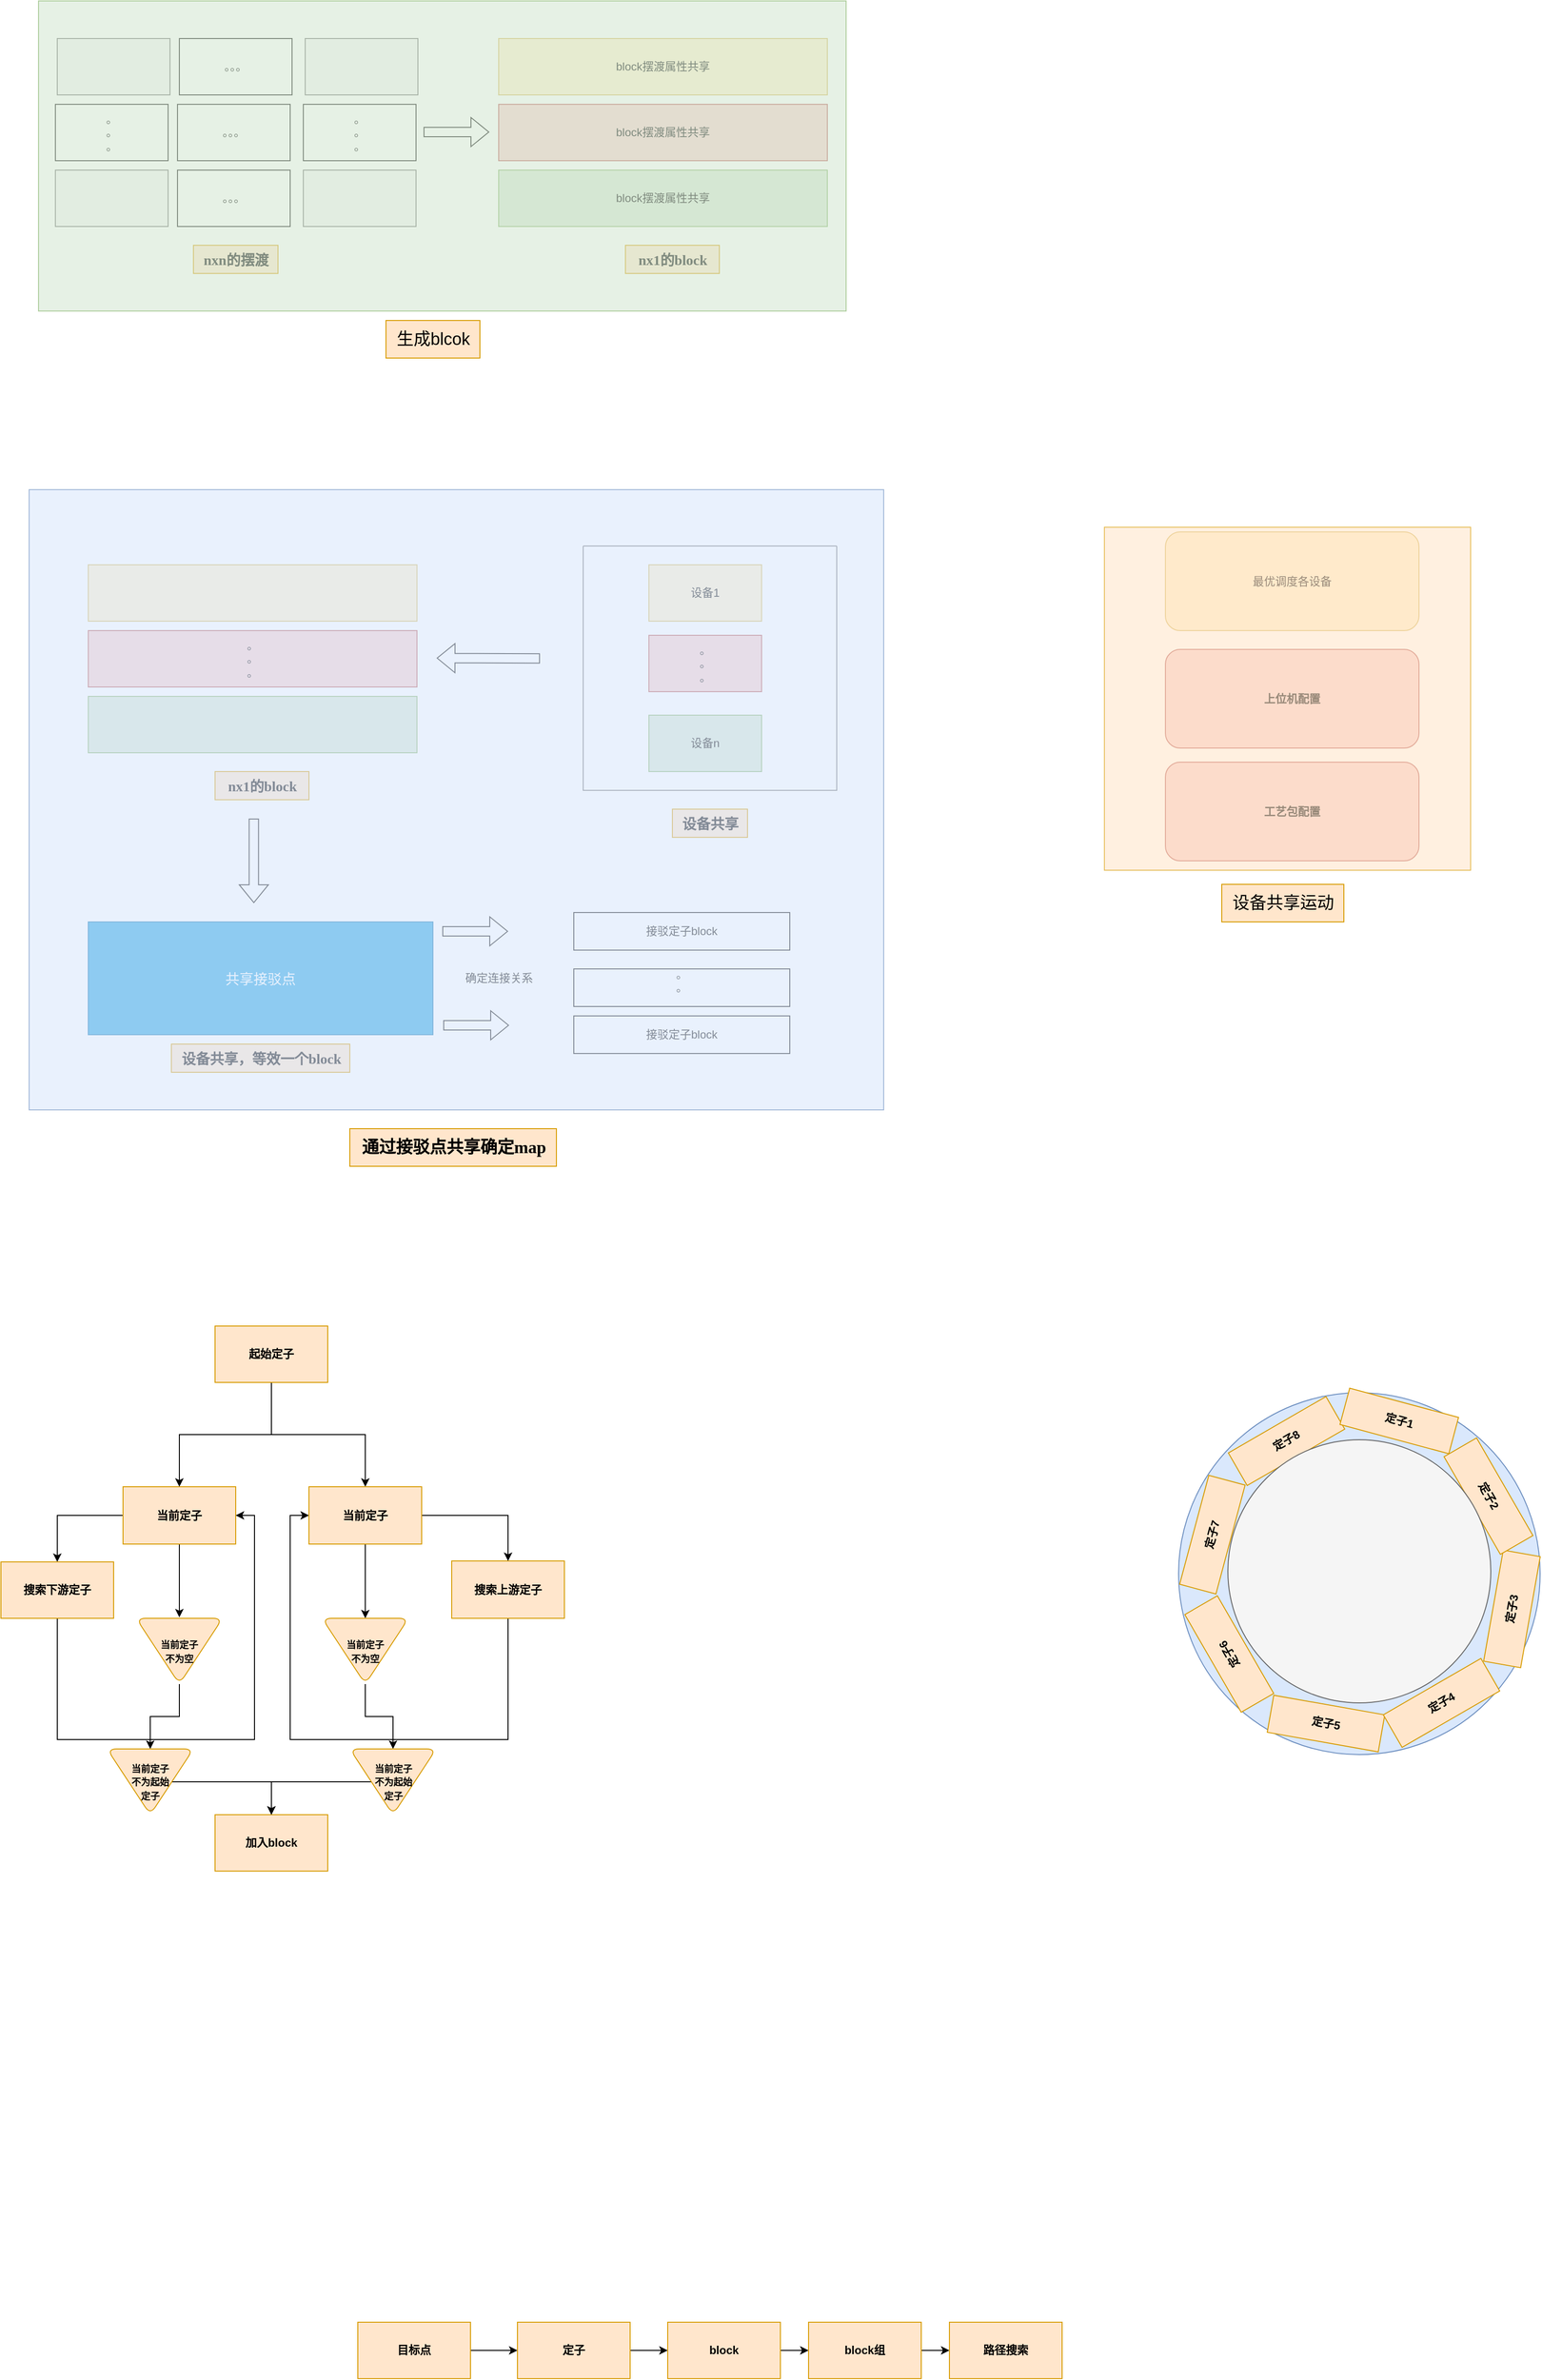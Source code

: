 <mxfile version="24.4.0" type="github">
  <diagram name="第 1 页" id="zExZqhCdpJbOOspbFR_4">
    <mxGraphModel dx="1500" dy="769" grid="1" gridSize="10" guides="1" tooltips="1" connect="1" arrows="1" fold="1" page="1" pageScale="1" pageWidth="827" pageHeight="1169" math="0" shadow="0">
      <root>
        <mxCell id="0" />
        <mxCell id="1" parent="0" />
        <mxCell id="PSN9rO1ErE_UoYPw0t48-1" value="" style="rounded=0;whiteSpace=wrap;html=1;fillColor=#f5f5f5;fontColor=#333333;strokeColor=#666666;" vertex="1" parent="1">
          <mxGeometry x="150" y="120" width="120" height="60" as="geometry" />
        </mxCell>
        <mxCell id="PSN9rO1ErE_UoYPw0t48-2" value="。。。" style="rounded=0;whiteSpace=wrap;html=1;" vertex="1" parent="1">
          <mxGeometry x="280" y="120" width="120" height="60" as="geometry" />
        </mxCell>
        <mxCell id="PSN9rO1ErE_UoYPw0t48-3" value="" style="rounded=0;whiteSpace=wrap;html=1;fillColor=#f5f5f5;fontColor=#333333;strokeColor=#666666;" vertex="1" parent="1">
          <mxGeometry x="414" y="120" width="120" height="60" as="geometry" />
        </mxCell>
        <mxCell id="PSN9rO1ErE_UoYPw0t48-4" value="&lt;div&gt;。&lt;/div&gt;&lt;div&gt;。&lt;/div&gt;&lt;div&gt;。&lt;br&gt;&lt;/div&gt;" style="rounded=0;whiteSpace=wrap;html=1;" vertex="1" parent="1">
          <mxGeometry x="148" y="190" width="120" height="60" as="geometry" />
        </mxCell>
        <mxCell id="PSN9rO1ErE_UoYPw0t48-5" value="。。。" style="rounded=0;whiteSpace=wrap;html=1;" vertex="1" parent="1">
          <mxGeometry x="278" y="190" width="120" height="60" as="geometry" />
        </mxCell>
        <mxCell id="PSN9rO1ErE_UoYPw0t48-6" value="&lt;div&gt;。&lt;/div&gt;&lt;div&gt;。&lt;/div&gt;&lt;div&gt;。&lt;br&gt;&lt;/div&gt;" style="rounded=0;whiteSpace=wrap;html=1;" vertex="1" parent="1">
          <mxGeometry x="412" y="190" width="120" height="60" as="geometry" />
        </mxCell>
        <mxCell id="PSN9rO1ErE_UoYPw0t48-7" value="" style="rounded=0;whiteSpace=wrap;html=1;fillColor=#f5f5f5;fontColor=#333333;strokeColor=#666666;" vertex="1" parent="1">
          <mxGeometry x="148" y="260" width="120" height="60" as="geometry" />
        </mxCell>
        <mxCell id="PSN9rO1ErE_UoYPw0t48-8" value="。。。" style="rounded=0;whiteSpace=wrap;html=1;" vertex="1" parent="1">
          <mxGeometry x="278" y="260" width="120" height="60" as="geometry" />
        </mxCell>
        <mxCell id="PSN9rO1ErE_UoYPw0t48-9" value="" style="rounded=0;whiteSpace=wrap;html=1;fillColor=#f5f5f5;fontColor=#333333;strokeColor=#666666;" vertex="1" parent="1">
          <mxGeometry x="412" y="260" width="120" height="60" as="geometry" />
        </mxCell>
        <mxCell id="PSN9rO1ErE_UoYPw0t48-10" value="&lt;font size=&quot;1&quot; face=&quot;Times New Roman&quot;&gt;&lt;b style=&quot;font-size: 15px;&quot;&gt;nxn的摆渡&lt;/b&gt;&lt;/font&gt;" style="text;html=1;align=center;verticalAlign=middle;resizable=0;points=[];autosize=1;strokeColor=#d79b00;fillColor=#ffe6cc;" vertex="1" parent="1">
          <mxGeometry x="295" y="340" width="90" height="30" as="geometry" />
        </mxCell>
        <mxCell id="PSN9rO1ErE_UoYPw0t48-13" value="block摆渡属性共享" style="rounded=0;whiteSpace=wrap;html=1;fillColor=#fff2cc;strokeColor=#d6b656;" vertex="1" parent="1">
          <mxGeometry x="620" y="120" width="350" height="60" as="geometry" />
        </mxCell>
        <mxCell id="PSN9rO1ErE_UoYPw0t48-16" value="" style="shape=flexArrow;endArrow=classic;html=1;rounded=0;" edge="1" parent="1">
          <mxGeometry width="50" height="50" relative="1" as="geometry">
            <mxPoint x="540" y="219.5" as="sourcePoint" />
            <mxPoint x="610" y="219.5" as="targetPoint" />
            <Array as="points">
              <mxPoint x="610" y="219.5" />
            </Array>
          </mxGeometry>
        </mxCell>
        <mxCell id="PSN9rO1ErE_UoYPw0t48-17" value="&lt;font size=&quot;1&quot; face=&quot;Times New Roman&quot;&gt;&lt;b style=&quot;font-size: 15px;&quot;&gt;nx1的block&lt;/b&gt;&lt;/font&gt;" style="text;html=1;align=center;verticalAlign=middle;resizable=0;points=[];autosize=1;strokeColor=#d79b00;fillColor=#ffe6cc;" vertex="1" parent="1">
          <mxGeometry x="755" y="340" width="100" height="30" as="geometry" />
        </mxCell>
        <mxCell id="PSN9rO1ErE_UoYPw0t48-18" value="block摆渡属性共享" style="rounded=0;whiteSpace=wrap;html=1;fillColor=#f8cecc;strokeColor=#b85450;" vertex="1" parent="1">
          <mxGeometry x="620" y="190" width="350" height="60" as="geometry" />
        </mxCell>
        <mxCell id="PSN9rO1ErE_UoYPw0t48-19" value="block摆渡属性共享" style="rounded=0;whiteSpace=wrap;html=1;fillColor=#d5e8d4;strokeColor=#82b366;" vertex="1" parent="1">
          <mxGeometry x="620" y="260" width="350" height="60" as="geometry" />
        </mxCell>
        <mxCell id="PSN9rO1ErE_UoYPw0t48-23" value="" style="rounded=0;whiteSpace=wrap;html=1;fillColor=#fff2cc;strokeColor=#d6b656;" vertex="1" parent="1">
          <mxGeometry x="183" y="680" width="350" height="60" as="geometry" />
        </mxCell>
        <mxCell id="PSN9rO1ErE_UoYPw0t48-24" value="&lt;font size=&quot;1&quot; face=&quot;Times New Roman&quot;&gt;&lt;b style=&quot;font-size: 15px;&quot;&gt;nx1的block&lt;/b&gt;&lt;/font&gt;" style="text;html=1;align=center;verticalAlign=middle;resizable=0;points=[];autosize=1;strokeColor=#d79b00;fillColor=#ffe6cc;" vertex="1" parent="1">
          <mxGeometry x="318" y="900" width="100" height="30" as="geometry" />
        </mxCell>
        <mxCell id="PSN9rO1ErE_UoYPw0t48-25" value="&lt;div&gt;。&lt;/div&gt;&lt;div&gt;。&lt;/div&gt;&lt;div&gt;。&lt;/div&gt;" style="rounded=0;whiteSpace=wrap;html=1;fillColor=#f8cecc;strokeColor=#b85450;" vertex="1" parent="1">
          <mxGeometry x="183" y="750" width="350" height="60" as="geometry" />
        </mxCell>
        <mxCell id="PSN9rO1ErE_UoYPw0t48-26" value="" style="rounded=0;whiteSpace=wrap;html=1;fillColor=#d5e8d4;strokeColor=#82b366;" vertex="1" parent="1">
          <mxGeometry x="183" y="820" width="350" height="60" as="geometry" />
        </mxCell>
        <mxCell id="PSN9rO1ErE_UoYPw0t48-28" value="" style="swimlane;startSize=0;fillColor=#f5f5f5;strokeColor=#666666;fontColor=#333333;" vertex="1" parent="1">
          <mxGeometry x="710" y="660" width="270" height="260" as="geometry" />
        </mxCell>
        <mxCell id="PSN9rO1ErE_UoYPw0t48-29" value="设备1" style="whiteSpace=wrap;html=1;fillColor=#fff2cc;strokeColor=#d6b656;" vertex="1" parent="PSN9rO1ErE_UoYPw0t48-28">
          <mxGeometry x="70" y="20" width="120" height="60" as="geometry" />
        </mxCell>
        <mxCell id="PSN9rO1ErE_UoYPw0t48-30" value="&lt;div&gt;。&lt;/div&gt;&lt;div&gt;。&lt;/div&gt;&lt;div&gt;。&lt;/div&gt;" style="whiteSpace=wrap;html=1;fillColor=#f8cecc;strokeColor=#b85450;" vertex="1" parent="PSN9rO1ErE_UoYPw0t48-28">
          <mxGeometry x="70" y="95" width="120" height="60" as="geometry" />
        </mxCell>
        <mxCell id="PSN9rO1ErE_UoYPw0t48-32" value="设备n" style="whiteSpace=wrap;html=1;fillColor=#d5e8d4;strokeColor=#82b366;" vertex="1" parent="PSN9rO1ErE_UoYPw0t48-28">
          <mxGeometry x="70" y="180" width="120" height="60" as="geometry" />
        </mxCell>
        <mxCell id="PSN9rO1ErE_UoYPw0t48-33" value="&lt;font style=&quot;font-size: 15px;&quot; face=&quot;Times New Roman&quot;&gt;&lt;b&gt;设备共享&lt;/b&gt;&lt;/font&gt;" style="text;html=1;align=center;verticalAlign=middle;resizable=0;points=[];autosize=1;strokeColor=#d79b00;fillColor=#ffe6cc;" vertex="1" parent="1">
          <mxGeometry x="805" y="940" width="80" height="30" as="geometry" />
        </mxCell>
        <mxCell id="PSN9rO1ErE_UoYPw0t48-34" value="" style="shape=flexArrow;endArrow=classic;html=1;rounded=0;" edge="1" parent="1">
          <mxGeometry width="50" height="50" relative="1" as="geometry">
            <mxPoint x="664" y="779.58" as="sourcePoint" />
            <mxPoint x="554" y="779.29" as="targetPoint" />
            <Array as="points">
              <mxPoint x="664" y="779.58" />
            </Array>
          </mxGeometry>
        </mxCell>
        <mxCell id="PSN9rO1ErE_UoYPw0t48-37" value="&lt;font style=&quot;font-size: 15px;&quot;&gt;共享接驳点&lt;/font&gt;" style="rounded=0;whiteSpace=wrap;html=1;fillColor=#1ba1e2;fontColor=#ffffff;strokeColor=#006EAF;" vertex="1" parent="1">
          <mxGeometry x="183" y="1060" width="367" height="120" as="geometry" />
        </mxCell>
        <mxCell id="PSN9rO1ErE_UoYPw0t48-40" value="" style="shape=flexArrow;endArrow=classic;html=1;rounded=0;" edge="1" parent="1">
          <mxGeometry width="50" height="50" relative="1" as="geometry">
            <mxPoint x="359.29" y="950" as="sourcePoint" />
            <mxPoint x="359.29" y="1040" as="targetPoint" />
          </mxGeometry>
        </mxCell>
        <mxCell id="PSN9rO1ErE_UoYPw0t48-41" value="&lt;font style=&quot;font-size: 15px;&quot; face=&quot;Times New Roman&quot;&gt;&lt;b&gt;设备共享，等效一个block&lt;/b&gt;&lt;/font&gt;" style="text;html=1;align=center;verticalAlign=middle;resizable=0;points=[];autosize=1;strokeColor=#d79b00;fillColor=#ffe6cc;" vertex="1" parent="1">
          <mxGeometry x="271.5" y="1190" width="190" height="30" as="geometry" />
        </mxCell>
        <mxCell id="PSN9rO1ErE_UoYPw0t48-43" value="" style="shape=flexArrow;endArrow=classic;html=1;rounded=0;" edge="1" parent="1">
          <mxGeometry width="50" height="50" relative="1" as="geometry">
            <mxPoint x="560" y="1070" as="sourcePoint" />
            <mxPoint x="630" y="1070" as="targetPoint" />
            <Array as="points">
              <mxPoint x="630" y="1070" />
            </Array>
          </mxGeometry>
        </mxCell>
        <mxCell id="PSN9rO1ErE_UoYPw0t48-44" value="" style="shape=flexArrow;endArrow=classic;html=1;rounded=0;" edge="1" parent="1">
          <mxGeometry width="50" height="50" relative="1" as="geometry">
            <mxPoint x="561" y="1170" as="sourcePoint" />
            <mxPoint x="631" y="1170" as="targetPoint" />
            <Array as="points">
              <mxPoint x="631" y="1170" />
            </Array>
          </mxGeometry>
        </mxCell>
        <mxCell id="PSN9rO1ErE_UoYPw0t48-45" value="接驳定子block" style="rounded=0;whiteSpace=wrap;html=1;" vertex="1" parent="1">
          <mxGeometry x="700" y="1050" width="230" height="40" as="geometry" />
        </mxCell>
        <mxCell id="PSN9rO1ErE_UoYPw0t48-46" value="&lt;div&gt;。&lt;/div&gt;&lt;div&gt;。&lt;/div&gt;&lt;div&gt;&lt;br&gt;&lt;/div&gt;" style="rounded=0;whiteSpace=wrap;html=1;" vertex="1" parent="1">
          <mxGeometry x="700" y="1110" width="230" height="40" as="geometry" />
        </mxCell>
        <mxCell id="PSN9rO1ErE_UoYPw0t48-47" value="接驳定子block" style="rounded=0;whiteSpace=wrap;html=1;" vertex="1" parent="1">
          <mxGeometry x="700" y="1160" width="230" height="40" as="geometry" />
        </mxCell>
        <mxCell id="PSN9rO1ErE_UoYPw0t48-48" value="确定连接关系" style="text;html=1;align=center;verticalAlign=middle;resizable=0;points=[];autosize=1;" vertex="1" parent="1">
          <mxGeometry x="570" y="1105" width="100" height="30" as="geometry" />
        </mxCell>
        <mxCell id="PSN9rO1ErE_UoYPw0t48-53" value="" style="rounded=0;whiteSpace=wrap;html=1;opacity=60;fillColor=#dae8fc;strokeColor=#6c8ebf;" vertex="1" parent="1">
          <mxGeometry x="120" y="600" width="910" height="660" as="geometry" />
        </mxCell>
        <mxCell id="PSN9rO1ErE_UoYPw0t48-54" value="&lt;font style=&quot;font-size: 18px;&quot; face=&quot;Times New Roman&quot;&gt;&lt;b&gt;通过接驳点共享确定map&lt;/b&gt;&lt;/font&gt;" style="text;html=1;align=center;verticalAlign=middle;resizable=0;points=[];autosize=1;strokeColor=#d79b00;fillColor=#ffe6cc;" vertex="1" parent="1">
          <mxGeometry x="461.5" y="1280" width="220" height="40" as="geometry" />
        </mxCell>
        <mxCell id="PSN9rO1ErE_UoYPw0t48-55" value="" style="rounded=0;whiteSpace=wrap;html=1;fillColor=#d5e8d4;strokeColor=#82b366;opacity=60;" vertex="1" parent="1">
          <mxGeometry x="130" y="80" width="860" height="330" as="geometry" />
        </mxCell>
        <mxCell id="PSN9rO1ErE_UoYPw0t48-56" value="&lt;font style=&quot;font-size: 18px;&quot;&gt;生成blcok&lt;/font&gt;" style="text;html=1;align=center;verticalAlign=middle;resizable=0;points=[];autosize=1;strokeColor=#d79b00;fillColor=#ffe6cc;" vertex="1" parent="1">
          <mxGeometry x="500" y="420" width="100" height="40" as="geometry" />
        </mxCell>
        <mxCell id="PSN9rO1ErE_UoYPw0t48-58" value="最优调度各设备" style="rounded=1;whiteSpace=wrap;html=1;fillColor=#fff2cc;strokeColor=#d6b656;" vertex="1" parent="1">
          <mxGeometry x="1330" y="645" width="270" height="105" as="geometry" />
        </mxCell>
        <mxCell id="PSN9rO1ErE_UoYPw0t48-59" value="上位机配置" style="rounded=1;whiteSpace=wrap;html=1;fillColor=#f8cecc;strokeColor=#b85450;fontStyle=1" vertex="1" parent="1">
          <mxGeometry x="1330" y="770" width="270" height="105" as="geometry" />
        </mxCell>
        <mxCell id="PSN9rO1ErE_UoYPw0t48-62" value="&lt;font style=&quot;font-size: 18px;&quot;&gt;设备共享运动&lt;/font&gt;" style="text;html=1;align=center;verticalAlign=middle;resizable=0;points=[];autosize=1;strokeColor=#d79b00;fillColor=#ffe6cc;" vertex="1" parent="1">
          <mxGeometry x="1390" y="1020" width="130" height="40" as="geometry" />
        </mxCell>
        <mxCell id="PSN9rO1ErE_UoYPw0t48-64" value="工艺包配置" style="rounded=1;whiteSpace=wrap;html=1;fillColor=#f8cecc;strokeColor=#b85450;fontStyle=1" vertex="1" parent="1">
          <mxGeometry x="1330" y="890" width="270" height="105" as="geometry" />
        </mxCell>
        <mxCell id="PSN9rO1ErE_UoYPw0t48-65" value="" style="rounded=0;whiteSpace=wrap;html=1;strokeColor=#d79b00;align=center;verticalAlign=middle;fontFamily=Helvetica;fontSize=12;fontColor=default;fontStyle=1;fillColor=#ffe6cc;opacity=60;" vertex="1" parent="1">
          <mxGeometry x="1265" y="640" width="390" height="365" as="geometry" />
        </mxCell>
        <mxCell id="PSN9rO1ErE_UoYPw0t48-80" value="" style="ellipse;whiteSpace=wrap;html=1;aspect=fixed;rounded=1;strokeColor=#6c8ebf;align=center;verticalAlign=middle;fontFamily=Helvetica;fontSize=12;fontStyle=1;fillColor=#dae8fc;" vertex="1" parent="1">
          <mxGeometry x="1344" y="1561" width="385" height="385" as="geometry" />
        </mxCell>
        <mxCell id="PSN9rO1ErE_UoYPw0t48-81" value="定子8" style="rounded=0;whiteSpace=wrap;html=1;strokeColor=#d79b00;align=center;verticalAlign=middle;fontFamily=Helvetica;fontSize=12;fontColor=default;fontStyle=1;fillColor=#ffe6cc;rotation=-30;" vertex="1" parent="1">
          <mxGeometry x="1399" y="1592.34" width="120" height="40" as="geometry" />
        </mxCell>
        <mxCell id="PSN9rO1ErE_UoYPw0t48-82" value="定子7" style="rounded=0;whiteSpace=wrap;html=1;strokeColor=#d79b00;align=center;verticalAlign=middle;fontFamily=Helvetica;fontSize=12;fontColor=default;fontStyle=1;fillColor=#ffe6cc;rotation=-75;" vertex="1" parent="1">
          <mxGeometry x="1320" y="1692" width="120" height="40" as="geometry" />
        </mxCell>
        <mxCell id="PSN9rO1ErE_UoYPw0t48-83" value="定子6" style="rounded=0;whiteSpace=wrap;html=1;strokeColor=#d79b00;align=center;verticalAlign=middle;fontFamily=Helvetica;fontSize=12;fontColor=default;fontStyle=1;fillColor=#ffe6cc;rotation=-120;" vertex="1" parent="1">
          <mxGeometry x="1338" y="1819" width="120" height="40" as="geometry" />
        </mxCell>
        <mxCell id="PSN9rO1ErE_UoYPw0t48-84" value="定子5" style="rounded=0;whiteSpace=wrap;html=1;strokeColor=#d79b00;align=center;verticalAlign=middle;fontFamily=Helvetica;fontSize=12;fontColor=default;fontStyle=1;fillColor=#ffe6cc;rotation=10;" vertex="1" parent="1">
          <mxGeometry x="1441" y="1893" width="120" height="40" as="geometry" />
        </mxCell>
        <mxCell id="PSN9rO1ErE_UoYPw0t48-85" value="定子4" style="rounded=0;whiteSpace=wrap;html=1;strokeColor=#d79b00;align=center;verticalAlign=middle;fontFamily=Helvetica;fontSize=12;fontColor=default;fontStyle=1;fillColor=#ffe6cc;rotation=-30;" vertex="1" parent="1">
          <mxGeometry x="1564" y="1871" width="120" height="40" as="geometry" />
        </mxCell>
        <mxCell id="PSN9rO1ErE_UoYPw0t48-86" value="定子3" style="rounded=0;whiteSpace=wrap;html=1;strokeColor=#d79b00;align=center;verticalAlign=middle;fontFamily=Helvetica;fontSize=12;fontColor=default;fontStyle=1;fillColor=#ffe6cc;rotation=-80;" vertex="1" parent="1">
          <mxGeometry x="1639" y="1771" width="120" height="40" as="geometry" />
        </mxCell>
        <mxCell id="PSN9rO1ErE_UoYPw0t48-87" value="定子2" style="rounded=0;whiteSpace=wrap;html=1;strokeColor=#d79b00;align=center;verticalAlign=middle;fontFamily=Helvetica;fontSize=12;fontColor=default;fontStyle=1;fillColor=#ffe6cc;rotation=60;" vertex="1" parent="1">
          <mxGeometry x="1614" y="1651" width="120" height="40" as="geometry" />
        </mxCell>
        <mxCell id="PSN9rO1ErE_UoYPw0t48-88" value="定子1" style="rounded=0;whiteSpace=wrap;html=1;strokeColor=#d79b00;align=center;verticalAlign=middle;fontFamily=Helvetica;fontSize=12;fontColor=default;fontStyle=1;fillColor=#ffe6cc;rotation=15;" vertex="1" parent="1">
          <mxGeometry x="1519" y="1571" width="120" height="40" as="geometry" />
        </mxCell>
        <mxCell id="PSN9rO1ErE_UoYPw0t48-90" value="" style="ellipse;whiteSpace=wrap;html=1;aspect=fixed;rounded=1;strokeColor=#666666;align=center;verticalAlign=middle;fontFamily=Helvetica;fontSize=12;fontColor=#333333;fontStyle=1;fillColor=#f5f5f5;" vertex="1" parent="1">
          <mxGeometry x="1396.5" y="1611" width="280" height="280" as="geometry" />
        </mxCell>
        <mxCell id="PSN9rO1ErE_UoYPw0t48-93" value="" style="edgeStyle=orthogonalEdgeStyle;rounded=0;orthogonalLoop=1;jettySize=auto;html=1;fontFamily=Helvetica;fontSize=12;fontColor=default;fontStyle=1;" edge="1" parent="1" source="PSN9rO1ErE_UoYPw0t48-91" target="PSN9rO1ErE_UoYPw0t48-92">
          <mxGeometry relative="1" as="geometry" />
        </mxCell>
        <mxCell id="PSN9rO1ErE_UoYPw0t48-140" style="edgeStyle=orthogonalEdgeStyle;rounded=0;orthogonalLoop=1;jettySize=auto;html=1;fontFamily=Helvetica;fontSize=12;fontColor=default;fontStyle=1;" edge="1" parent="1" source="PSN9rO1ErE_UoYPw0t48-91">
          <mxGeometry relative="1" as="geometry">
            <mxPoint x="280" y="1800" as="targetPoint" />
          </mxGeometry>
        </mxCell>
        <mxCell id="PSN9rO1ErE_UoYPw0t48-91" value="当前定子" style="rounded=0;whiteSpace=wrap;html=1;strokeColor=#d79b00;align=center;verticalAlign=middle;fontFamily=Helvetica;fontSize=12;fontColor=default;fontStyle=1;fillColor=#ffe6cc;" vertex="1" parent="1">
          <mxGeometry x="220" y="1661" width="120" height="61" as="geometry" />
        </mxCell>
        <mxCell id="PSN9rO1ErE_UoYPw0t48-118" style="edgeStyle=orthogonalEdgeStyle;rounded=0;orthogonalLoop=1;jettySize=auto;html=1;fontFamily=Helvetica;fontSize=12;fontColor=default;fontStyle=1;entryX=1;entryY=0.5;entryDx=0;entryDy=0;" edge="1" parent="1" source="PSN9rO1ErE_UoYPw0t48-92" target="PSN9rO1ErE_UoYPw0t48-91">
          <mxGeometry relative="1" as="geometry">
            <mxPoint x="70" y="2050" as="targetPoint" />
            <Array as="points">
              <mxPoint x="150" y="1930" />
              <mxPoint x="360" y="1930" />
              <mxPoint x="360" y="1692" />
            </Array>
          </mxGeometry>
        </mxCell>
        <mxCell id="PSN9rO1ErE_UoYPw0t48-92" value="搜索下游定子" style="whiteSpace=wrap;html=1;fillColor=#ffe6cc;strokeColor=#d79b00;rounded=0;fontStyle=1;align=center;verticalAlign=middle;fontFamily=Helvetica;fontSize=12;fontColor=default;" vertex="1" parent="1">
          <mxGeometry x="90" y="1741" width="120" height="60" as="geometry" />
        </mxCell>
        <mxCell id="PSN9rO1ErE_UoYPw0t48-125" style="edgeStyle=orthogonalEdgeStyle;rounded=0;orthogonalLoop=1;jettySize=auto;html=1;entryX=0;entryY=0.5;entryDx=0;entryDy=0;fontFamily=Helvetica;fontSize=12;fontColor=default;fontStyle=1;" edge="1" parent="1" source="PSN9rO1ErE_UoYPw0t48-94" target="PSN9rO1ErE_UoYPw0t48-119">
          <mxGeometry relative="1" as="geometry">
            <Array as="points">
              <mxPoint x="630" y="1930" />
              <mxPoint x="398" y="1930" />
              <mxPoint x="398" y="1692" />
            </Array>
          </mxGeometry>
        </mxCell>
        <mxCell id="PSN9rO1ErE_UoYPw0t48-94" value="搜索上游定子" style="rounded=0;whiteSpace=wrap;html=1;strokeColor=#d79b00;align=center;verticalAlign=middle;fontFamily=Helvetica;fontSize=12;fontColor=default;fontStyle=1;fillColor=#ffe6cc;" vertex="1" parent="1">
          <mxGeometry x="570" y="1740" width="120" height="61" as="geometry" />
        </mxCell>
        <mxCell id="PSN9rO1ErE_UoYPw0t48-115" value="" style="edgeStyle=orthogonalEdgeStyle;rounded=0;orthogonalLoop=1;jettySize=auto;html=1;fontFamily=Helvetica;fontSize=12;fontColor=default;fontStyle=1;" edge="1" parent="1" source="PSN9rO1ErE_UoYPw0t48-114" target="PSN9rO1ErE_UoYPw0t48-91">
          <mxGeometry relative="1" as="geometry" />
        </mxCell>
        <mxCell id="PSN9rO1ErE_UoYPw0t48-120" style="edgeStyle=orthogonalEdgeStyle;rounded=0;orthogonalLoop=1;jettySize=auto;html=1;entryX=0.5;entryY=0;entryDx=0;entryDy=0;fontFamily=Helvetica;fontSize=12;fontColor=default;fontStyle=1;" edge="1" parent="1" source="PSN9rO1ErE_UoYPw0t48-114" target="PSN9rO1ErE_UoYPw0t48-119">
          <mxGeometry relative="1" as="geometry" />
        </mxCell>
        <mxCell id="PSN9rO1ErE_UoYPw0t48-114" value="起始定子" style="whiteSpace=wrap;html=1;fillColor=#ffe6cc;strokeColor=#d79b00;rounded=0;fontStyle=1;" vertex="1" parent="1">
          <mxGeometry x="318" y="1490" width="120" height="60" as="geometry" />
        </mxCell>
        <mxCell id="PSN9rO1ErE_UoYPw0t48-116" value="加入block" style="whiteSpace=wrap;html=1;fillColor=#ffe6cc;strokeColor=#d79b00;rounded=0;fontStyle=1;" vertex="1" parent="1">
          <mxGeometry x="318" y="2010" width="120" height="60" as="geometry" />
        </mxCell>
        <mxCell id="PSN9rO1ErE_UoYPw0t48-122" style="edgeStyle=orthogonalEdgeStyle;rounded=0;orthogonalLoop=1;jettySize=auto;html=1;entryX=0.5;entryY=0;entryDx=0;entryDy=0;fontFamily=Helvetica;fontSize=12;fontColor=default;fontStyle=1;" edge="1" parent="1" source="PSN9rO1ErE_UoYPw0t48-119" target="PSN9rO1ErE_UoYPw0t48-94">
          <mxGeometry relative="1" as="geometry" />
        </mxCell>
        <mxCell id="PSN9rO1ErE_UoYPw0t48-141" style="edgeStyle=orthogonalEdgeStyle;rounded=0;orthogonalLoop=1;jettySize=auto;html=1;entryX=0;entryY=0.5;entryDx=0;entryDy=0;fontFamily=Helvetica;fontSize=12;fontColor=default;fontStyle=1;" edge="1" parent="1" source="PSN9rO1ErE_UoYPw0t48-119" target="PSN9rO1ErE_UoYPw0t48-130">
          <mxGeometry relative="1" as="geometry" />
        </mxCell>
        <mxCell id="PSN9rO1ErE_UoYPw0t48-119" value="当前定子" style="rounded=0;whiteSpace=wrap;html=1;strokeColor=#d79b00;align=center;verticalAlign=middle;fontFamily=Helvetica;fontSize=12;fontColor=default;fontStyle=1;fillColor=#ffe6cc;" vertex="1" parent="1">
          <mxGeometry x="418" y="1661" width="120" height="61" as="geometry" />
        </mxCell>
        <mxCell id="PSN9rO1ErE_UoYPw0t48-142" style="edgeStyle=orthogonalEdgeStyle;rounded=0;orthogonalLoop=1;jettySize=auto;html=1;entryX=0;entryY=0.5;entryDx=0;entryDy=0;fontFamily=Helvetica;fontSize=12;fontColor=default;fontStyle=1;" edge="1" parent="1" source="PSN9rO1ErE_UoYPw0t48-129" target="PSN9rO1ErE_UoYPw0t48-135">
          <mxGeometry relative="1" as="geometry" />
        </mxCell>
        <mxCell id="PSN9rO1ErE_UoYPw0t48-129" value="&lt;div&gt;&lt;font style=&quot;font-size: 10px;&quot;&gt;当前定子&lt;/font&gt;&lt;/div&gt;&lt;div&gt;&lt;font style=&quot;font-size: 10px;&quot;&gt;不为空&lt;/font&gt;&lt;/div&gt;" style="triangle;whiteSpace=wrap;html=1;rounded=1;strokeColor=#d79b00;align=center;verticalAlign=middle;fontFamily=Helvetica;fontSize=12;fontColor=default;fontStyle=1;fillColor=#ffe6cc;direction=south;" vertex="1" parent="1">
          <mxGeometry x="234" y="1801" width="92" height="70" as="geometry" />
        </mxCell>
        <mxCell id="PSN9rO1ErE_UoYPw0t48-143" style="edgeStyle=orthogonalEdgeStyle;rounded=0;orthogonalLoop=1;jettySize=auto;html=1;entryX=0;entryY=0.5;entryDx=0;entryDy=0;fontFamily=Helvetica;fontSize=12;fontColor=default;fontStyle=1;" edge="1" parent="1" source="PSN9rO1ErE_UoYPw0t48-130" target="PSN9rO1ErE_UoYPw0t48-136">
          <mxGeometry relative="1" as="geometry" />
        </mxCell>
        <mxCell id="PSN9rO1ErE_UoYPw0t48-130" value="&lt;div&gt;&lt;font style=&quot;font-size: 10px;&quot;&gt;当前定子&lt;/font&gt;&lt;/div&gt;&lt;div&gt;&lt;font style=&quot;font-size: 10px;&quot;&gt;不为空&lt;/font&gt;&lt;/div&gt;" style="triangle;whiteSpace=wrap;html=1;rounded=1;strokeColor=#d79b00;align=center;verticalAlign=middle;fontFamily=Helvetica;fontSize=12;fontColor=default;fontStyle=1;fillColor=#ffe6cc;direction=south;" vertex="1" parent="1">
          <mxGeometry x="432" y="1801" width="92" height="70" as="geometry" />
        </mxCell>
        <mxCell id="PSN9rO1ErE_UoYPw0t48-138" style="edgeStyle=orthogonalEdgeStyle;rounded=0;orthogonalLoop=1;jettySize=auto;html=1;entryX=0.5;entryY=0;entryDx=0;entryDy=0;fontFamily=Helvetica;fontSize=12;fontColor=default;fontStyle=1;" edge="1" parent="1" source="PSN9rO1ErE_UoYPw0t48-135" target="PSN9rO1ErE_UoYPw0t48-116">
          <mxGeometry relative="1" as="geometry" />
        </mxCell>
        <mxCell id="PSN9rO1ErE_UoYPw0t48-135" value="&lt;div&gt;&lt;font style=&quot;font-size: 10px;&quot;&gt;当前定子&lt;/font&gt;&lt;/div&gt;&lt;div&gt;&lt;font style=&quot;font-size: 10px;&quot;&gt;不为起始&lt;/font&gt;&lt;/div&gt;&lt;div&gt;&lt;font style=&quot;font-size: 10px;&quot;&gt;定子&lt;/font&gt;&lt;/div&gt;" style="triangle;whiteSpace=wrap;html=1;rounded=1;strokeColor=#d79b00;align=center;verticalAlign=middle;fontFamily=Helvetica;fontSize=12;fontColor=default;fontStyle=1;fillColor=#ffe6cc;direction=south;" vertex="1" parent="1">
          <mxGeometry x="203" y="1940" width="92" height="70" as="geometry" />
        </mxCell>
        <mxCell id="PSN9rO1ErE_UoYPw0t48-144" style="edgeStyle=orthogonalEdgeStyle;rounded=0;orthogonalLoop=1;jettySize=auto;html=1;entryX=0.5;entryY=0;entryDx=0;entryDy=0;fontFamily=Helvetica;fontSize=12;fontColor=default;fontStyle=1;" edge="1" parent="1" source="PSN9rO1ErE_UoYPw0t48-136" target="PSN9rO1ErE_UoYPw0t48-116">
          <mxGeometry relative="1" as="geometry" />
        </mxCell>
        <mxCell id="PSN9rO1ErE_UoYPw0t48-136" value="&lt;div&gt;&lt;font style=&quot;font-size: 10px;&quot;&gt;当前定子&lt;/font&gt;&lt;/div&gt;&lt;div&gt;&lt;font style=&quot;font-size: 10px;&quot;&gt;不为起始&lt;/font&gt;&lt;/div&gt;&lt;div&gt;&lt;font style=&quot;font-size: 10px;&quot;&gt;定子&lt;/font&gt;&lt;/div&gt;" style="triangle;whiteSpace=wrap;html=1;rounded=1;strokeColor=#d79b00;align=center;verticalAlign=middle;fontFamily=Helvetica;fontSize=12;fontColor=default;fontStyle=1;fillColor=#ffe6cc;direction=south;" vertex="1" parent="1">
          <mxGeometry x="461.5" y="1940" width="92" height="70" as="geometry" />
        </mxCell>
        <mxCell id="PSN9rO1ErE_UoYPw0t48-147" value="" style="edgeStyle=orthogonalEdgeStyle;rounded=0;orthogonalLoop=1;jettySize=auto;html=1;fontFamily=Helvetica;fontSize=12;fontColor=default;fontStyle=1;" edge="1" parent="1" source="PSN9rO1ErE_UoYPw0t48-145" target="PSN9rO1ErE_UoYPw0t48-146">
          <mxGeometry relative="1" as="geometry" />
        </mxCell>
        <mxCell id="PSN9rO1ErE_UoYPw0t48-145" value="目标点" style="rounded=0;whiteSpace=wrap;html=1;strokeColor=#d79b00;align=center;verticalAlign=middle;fontFamily=Helvetica;fontSize=12;fontColor=default;fontStyle=1;fillColor=#ffe6cc;" vertex="1" parent="1">
          <mxGeometry x="470" y="2550" width="120" height="60" as="geometry" />
        </mxCell>
        <mxCell id="PSN9rO1ErE_UoYPw0t48-149" value="" style="edgeStyle=orthogonalEdgeStyle;rounded=0;orthogonalLoop=1;jettySize=auto;html=1;fontFamily=Helvetica;fontSize=12;fontColor=default;fontStyle=1;" edge="1" parent="1" source="PSN9rO1ErE_UoYPw0t48-146" target="PSN9rO1ErE_UoYPw0t48-148">
          <mxGeometry relative="1" as="geometry" />
        </mxCell>
        <mxCell id="PSN9rO1ErE_UoYPw0t48-146" value="定子" style="whiteSpace=wrap;html=1;fillColor=#ffe6cc;strokeColor=#d79b00;rounded=0;fontStyle=1;" vertex="1" parent="1">
          <mxGeometry x="640" y="2550" width="120" height="60" as="geometry" />
        </mxCell>
        <mxCell id="PSN9rO1ErE_UoYPw0t48-151" value="" style="edgeStyle=orthogonalEdgeStyle;rounded=0;orthogonalLoop=1;jettySize=auto;html=1;fontFamily=Helvetica;fontSize=12;fontColor=default;fontStyle=1;" edge="1" parent="1" source="PSN9rO1ErE_UoYPw0t48-148" target="PSN9rO1ErE_UoYPw0t48-150">
          <mxGeometry relative="1" as="geometry" />
        </mxCell>
        <mxCell id="PSN9rO1ErE_UoYPw0t48-148" value="block" style="whiteSpace=wrap;html=1;fillColor=#ffe6cc;strokeColor=#d79b00;rounded=0;fontStyle=1;" vertex="1" parent="1">
          <mxGeometry x="800" y="2550" width="120" height="60" as="geometry" />
        </mxCell>
        <mxCell id="PSN9rO1ErE_UoYPw0t48-153" value="" style="edgeStyle=orthogonalEdgeStyle;rounded=0;orthogonalLoop=1;jettySize=auto;html=1;fontFamily=Helvetica;fontSize=12;fontColor=default;fontStyle=1;" edge="1" parent="1" source="PSN9rO1ErE_UoYPw0t48-150" target="PSN9rO1ErE_UoYPw0t48-152">
          <mxGeometry relative="1" as="geometry" />
        </mxCell>
        <mxCell id="PSN9rO1ErE_UoYPw0t48-150" value="block组" style="whiteSpace=wrap;html=1;fillColor=#ffe6cc;strokeColor=#d79b00;rounded=0;fontStyle=1;" vertex="1" parent="1">
          <mxGeometry x="950" y="2550" width="120" height="60" as="geometry" />
        </mxCell>
        <mxCell id="PSN9rO1ErE_UoYPw0t48-152" value="路径搜索" style="whiteSpace=wrap;html=1;fillColor=#ffe6cc;strokeColor=#d79b00;rounded=0;fontStyle=1;" vertex="1" parent="1">
          <mxGeometry x="1100" y="2550" width="120" height="60" as="geometry" />
        </mxCell>
      </root>
    </mxGraphModel>
  </diagram>
</mxfile>

